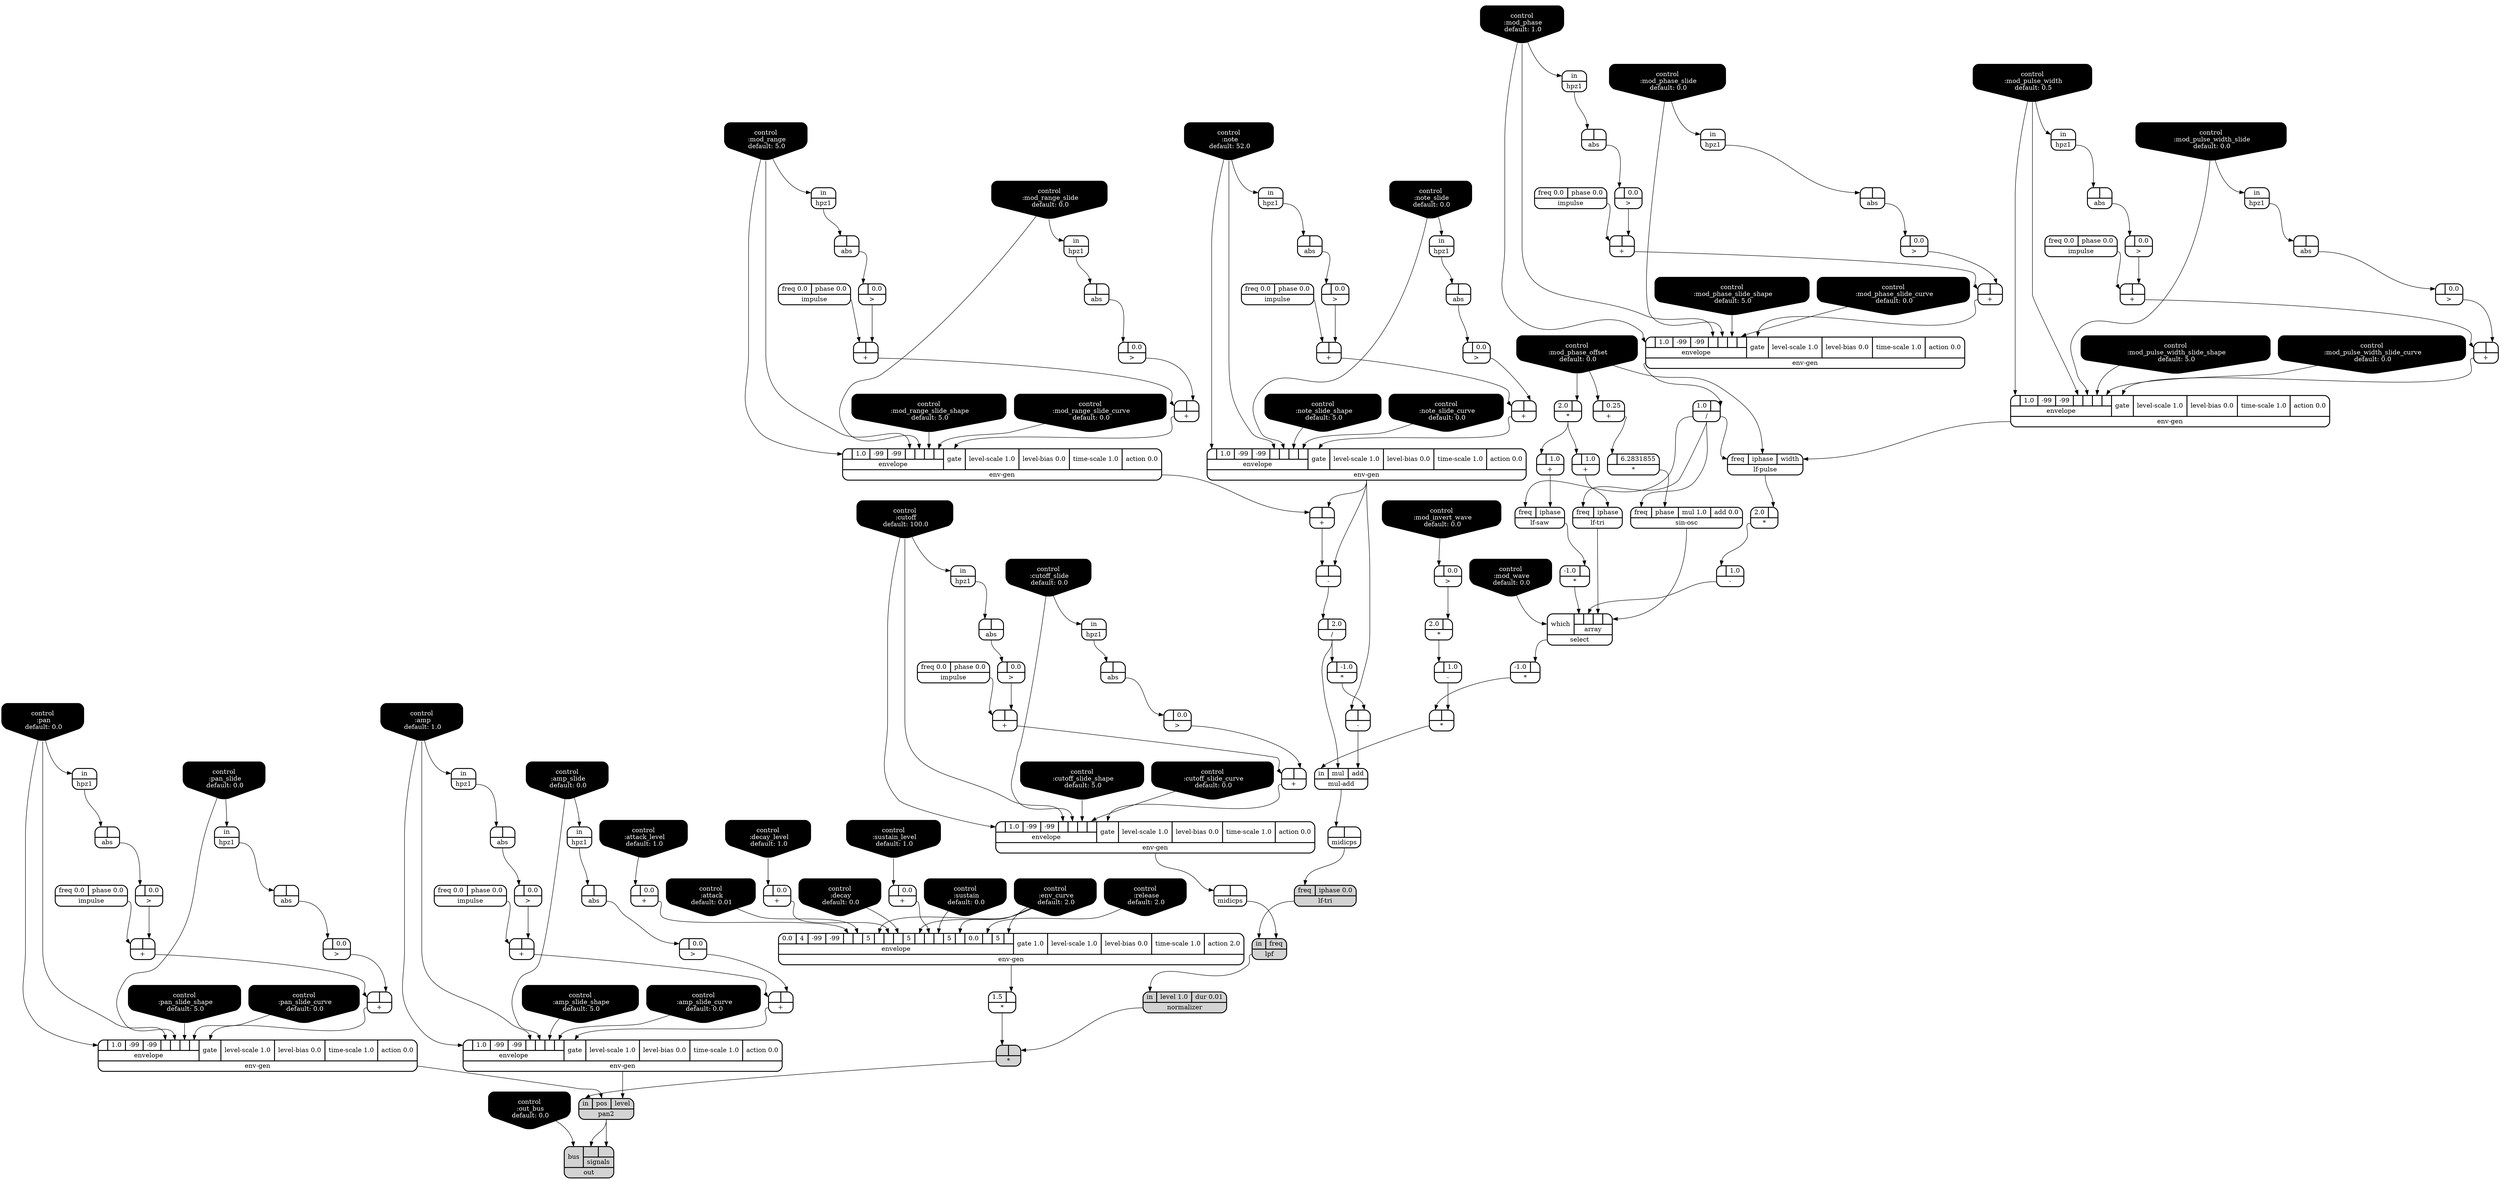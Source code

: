 digraph synthdef {
51 [label = "{{ <a> 2.0|<b> } |<__UG_NAME__>* }" style="bold, rounded" shape=record rankdir=LR];
54 [label = "{{ <a> -1.0|<b> } |<__UG_NAME__>* }" style="bold, rounded" shape=record rankdir=LR];
66 [label = "{{ <a> 2.0|<b> } |<__UG_NAME__>* }" style="bold, rounded" shape=record rankdir=LR];
71 [label = "{{ <a> |<b> 6.2831855} |<__UG_NAME__>* }" style="bold, rounded" shape=record rankdir=LR];
74 [label = "{{ <a> -1.0|<b> } |<__UG_NAME__>* }" style="bold, rounded" shape=record rankdir=LR];
76 [label = "{{ <a> 2.0|<b> } |<__UG_NAME__>* }" style="bold, rounded" shape=record rankdir=LR];
78 [label = "{{ <a> |<b> } |<__UG_NAME__>* }" style="bold, rounded" shape=record rankdir=LR];
102 [label = "{{ <a> |<b> -1.0} |<__UG_NAME__>* }" style="bold, rounded" shape=record rankdir=LR];
138 [label = "{{ <a> 1.5|<b> } |<__UG_NAME__>* }" style="bold, rounded" shape=record rankdir=LR];
140 [label = "{{ <a> |<b> } |<__UG_NAME__>* }" style="filled, bold, rounded"  shape=record rankdir=LR];
45 [label = "{{ <a> |<b> } |<__UG_NAME__>+ }" style="bold, rounded" shape=record rankdir=LR];
48 [label = "{{ <a> |<b> } |<__UG_NAME__>+ }" style="bold, rounded" shape=record rankdir=LR];
52 [label = "{{ <a> |<b> 1.0} |<__UG_NAME__>+ }" style="bold, rounded" shape=record rankdir=LR];
59 [label = "{{ <a> |<b> } |<__UG_NAME__>+ }" style="bold, rounded" shape=record rankdir=LR];
63 [label = "{{ <a> |<b> } |<__UG_NAME__>+ }" style="bold, rounded" shape=record rankdir=LR];
68 [label = "{{ <a> |<b> 1.0} |<__UG_NAME__>+ }" style="bold, rounded" shape=record rankdir=LR];
70 [label = "{{ <a> |<b> 0.25} |<__UG_NAME__>+ }" style="bold, rounded" shape=record rankdir=LR];
83 [label = "{{ <a> |<b> } |<__UG_NAME__>+ }" style="bold, rounded" shape=record rankdir=LR];
87 [label = "{{ <a> |<b> } |<__UG_NAME__>+ }" style="bold, rounded" shape=record rankdir=LR];
93 [label = "{{ <a> |<b> } |<__UG_NAME__>+ }" style="bold, rounded" shape=record rankdir=LR];
97 [label = "{{ <a> |<b> } |<__UG_NAME__>+ }" style="bold, rounded" shape=record rankdir=LR];
99 [label = "{{ <a> |<b> } |<__UG_NAME__>+ }" style="bold, rounded" shape=record rankdir=LR];
111 [label = "{{ <a> |<b> } |<__UG_NAME__>+ }" style="bold, rounded" shape=record rankdir=LR];
115 [label = "{{ <a> |<b> } |<__UG_NAME__>+ }" style="bold, rounded" shape=record rankdir=LR];
124 [label = "{{ <a> |<b> } |<__UG_NAME__>+ }" style="bold, rounded" shape=record rankdir=LR];
127 [label = "{{ <a> |<b> } |<__UG_NAME__>+ }" style="bold, rounded" shape=record rankdir=LR];
134 [label = "{{ <a> |<b> 0.0} |<__UG_NAME__>+ }" style="bold, rounded" shape=record rankdir=LR];
135 [label = "{{ <a> |<b> 0.0} |<__UG_NAME__>+ }" style="bold, rounded" shape=record rankdir=LR];
136 [label = "{{ <a> |<b> 0.0} |<__UG_NAME__>+ }" style="bold, rounded" shape=record rankdir=LR];
143 [label = "{{ <a> |<b> } |<__UG_NAME__>+ }" style="bold, rounded" shape=record rankdir=LR];
144 [label = "{{ <a> |<b> } |<__UG_NAME__>+ }" style="bold, rounded" shape=record rankdir=LR];
67 [label = "{{ <a> |<b> 1.0} |<__UG_NAME__>- }" style="bold, rounded" shape=record rankdir=LR];
77 [label = "{{ <a> |<b> 1.0} |<__UG_NAME__>- }" style="bold, rounded" shape=record rankdir=LR];
100 [label = "{{ <a> |<b> } |<__UG_NAME__>- }" style="bold, rounded" shape=record rankdir=LR];
103 [label = "{{ <a> |<b> } |<__UG_NAME__>- }" style="bold, rounded" shape=record rankdir=LR];
50 [label = "{{ <a> 1.0|<b> } |<__UG_NAME__>/ }" style="bold, rounded" shape=record rankdir=LR];
101 [label = "{{ <a> |<b> 2.0} |<__UG_NAME__>/ }" style="bold, rounded" shape=record rankdir=LR];
44 [label = "{{ <a> |<b> 0.0} |<__UG_NAME__>\> }" style="bold, rounded" shape=record rankdir=LR];
47 [label = "{{ <a> |<b> 0.0} |<__UG_NAME__>\> }" style="bold, rounded" shape=record rankdir=LR];
58 [label = "{{ <a> |<b> 0.0} |<__UG_NAME__>\> }" style="bold, rounded" shape=record rankdir=LR];
62 [label = "{{ <a> |<b> 0.0} |<__UG_NAME__>\> }" style="bold, rounded" shape=record rankdir=LR];
75 [label = "{{ <a> |<b> 0.0} |<__UG_NAME__>\> }" style="bold, rounded" shape=record rankdir=LR];
82 [label = "{{ <a> |<b> 0.0} |<__UG_NAME__>\> }" style="bold, rounded" shape=record rankdir=LR];
86 [label = "{{ <a> |<b> 0.0} |<__UG_NAME__>\> }" style="bold, rounded" shape=record rankdir=LR];
92 [label = "{{ <a> |<b> 0.0} |<__UG_NAME__>\> }" style="bold, rounded" shape=record rankdir=LR];
96 [label = "{{ <a> |<b> 0.0} |<__UG_NAME__>\> }" style="bold, rounded" shape=record rankdir=LR];
110 [label = "{{ <a> |<b> 0.0} |<__UG_NAME__>\> }" style="bold, rounded" shape=record rankdir=LR];
114 [label = "{{ <a> |<b> 0.0} |<__UG_NAME__>\> }" style="bold, rounded" shape=record rankdir=LR];
123 [label = "{{ <a> |<b> 0.0} |<__UG_NAME__>\> }" style="bold, rounded" shape=record rankdir=LR];
126 [label = "{{ <a> |<b> 0.0} |<__UG_NAME__>\> }" style="bold, rounded" shape=record rankdir=LR];
133 [label = "{{ <a> |<b> 0.0} |<__UG_NAME__>\> }" style="bold, rounded" shape=record rankdir=LR];
142 [label = "{{ <a> |<b> 0.0} |<__UG_NAME__>\> }" style="bold, rounded" shape=record rankdir=LR];
43 [label = "{{ <a> |<b> } |<__UG_NAME__>abs }" style="bold, rounded" shape=record rankdir=LR];
46 [label = "{{ <a> |<b> } |<__UG_NAME__>abs }" style="bold, rounded" shape=record rankdir=LR];
57 [label = "{{ <a> |<b> } |<__UG_NAME__>abs }" style="bold, rounded" shape=record rankdir=LR];
61 [label = "{{ <a> |<b> } |<__UG_NAME__>abs }" style="bold, rounded" shape=record rankdir=LR];
81 [label = "{{ <a> |<b> } |<__UG_NAME__>abs }" style="bold, rounded" shape=record rankdir=LR];
85 [label = "{{ <a> |<b> } |<__UG_NAME__>abs }" style="bold, rounded" shape=record rankdir=LR];
91 [label = "{{ <a> |<b> } |<__UG_NAME__>abs }" style="bold, rounded" shape=record rankdir=LR];
95 [label = "{{ <a> |<b> } |<__UG_NAME__>abs }" style="bold, rounded" shape=record rankdir=LR];
109 [label = "{{ <a> |<b> } |<__UG_NAME__>abs }" style="bold, rounded" shape=record rankdir=LR];
113 [label = "{{ <a> |<b> } |<__UG_NAME__>abs }" style="bold, rounded" shape=record rankdir=LR];
122 [label = "{{ <a> |<b> } |<__UG_NAME__>abs }" style="bold, rounded" shape=record rankdir=LR];
125 [label = "{{ <a> |<b> } |<__UG_NAME__>abs }" style="bold, rounded" shape=record rankdir=LR];
130 [label = "{{ <a> |<b> } |<__UG_NAME__>abs }" style="bold, rounded" shape=record rankdir=LR];
132 [label = "{{ <a> |<b> } |<__UG_NAME__>abs }" style="bold, rounded" shape=record rankdir=LR];
0 [label = "control
 :note
 default: 52.0" shape=invhouse style="rounded, filled, bold" fillcolor=black fontcolor=white ]; 
1 [label = "control
 :note_slide
 default: 0.0" shape=invhouse style="rounded, filled, bold" fillcolor=black fontcolor=white ]; 
2 [label = "control
 :note_slide_shape
 default: 5.0" shape=invhouse style="rounded, filled, bold" fillcolor=black fontcolor=white ]; 
3 [label = "control
 :note_slide_curve
 default: 0.0" shape=invhouse style="rounded, filled, bold" fillcolor=black fontcolor=white ]; 
4 [label = "control
 :amp
 default: 1.0" shape=invhouse style="rounded, filled, bold" fillcolor=black fontcolor=white ]; 
5 [label = "control
 :amp_slide
 default: 0.0" shape=invhouse style="rounded, filled, bold" fillcolor=black fontcolor=white ]; 
6 [label = "control
 :amp_slide_shape
 default: 5.0" shape=invhouse style="rounded, filled, bold" fillcolor=black fontcolor=white ]; 
7 [label = "control
 :amp_slide_curve
 default: 0.0" shape=invhouse style="rounded, filled, bold" fillcolor=black fontcolor=white ]; 
8 [label = "control
 :pan
 default: 0.0" shape=invhouse style="rounded, filled, bold" fillcolor=black fontcolor=white ]; 
9 [label = "control
 :pan_slide
 default: 0.0" shape=invhouse style="rounded, filled, bold" fillcolor=black fontcolor=white ]; 
10 [label = "control
 :pan_slide_shape
 default: 5.0" shape=invhouse style="rounded, filled, bold" fillcolor=black fontcolor=white ]; 
11 [label = "control
 :pan_slide_curve
 default: 0.0" shape=invhouse style="rounded, filled, bold" fillcolor=black fontcolor=white ]; 
12 [label = "control
 :attack
 default: 0.01" shape=invhouse style="rounded, filled, bold" fillcolor=black fontcolor=white ]; 
13 [label = "control
 :decay
 default: 0.0" shape=invhouse style="rounded, filled, bold" fillcolor=black fontcolor=white ]; 
14 [label = "control
 :sustain
 default: 0.0" shape=invhouse style="rounded, filled, bold" fillcolor=black fontcolor=white ]; 
15 [label = "control
 :release
 default: 2.0" shape=invhouse style="rounded, filled, bold" fillcolor=black fontcolor=white ]; 
16 [label = "control
 :attack_level
 default: 1.0" shape=invhouse style="rounded, filled, bold" fillcolor=black fontcolor=white ]; 
17 [label = "control
 :decay_level
 default: 1.0" shape=invhouse style="rounded, filled, bold" fillcolor=black fontcolor=white ]; 
18 [label = "control
 :sustain_level
 default: 1.0" shape=invhouse style="rounded, filled, bold" fillcolor=black fontcolor=white ]; 
19 [label = "control
 :env_curve
 default: 2.0" shape=invhouse style="rounded, filled, bold" fillcolor=black fontcolor=white ]; 
20 [label = "control
 :cutoff
 default: 100.0" shape=invhouse style="rounded, filled, bold" fillcolor=black fontcolor=white ]; 
21 [label = "control
 :cutoff_slide
 default: 0.0" shape=invhouse style="rounded, filled, bold" fillcolor=black fontcolor=white ]; 
22 [label = "control
 :cutoff_slide_shape
 default: 5.0" shape=invhouse style="rounded, filled, bold" fillcolor=black fontcolor=white ]; 
23 [label = "control
 :cutoff_slide_curve
 default: 0.0" shape=invhouse style="rounded, filled, bold" fillcolor=black fontcolor=white ]; 
24 [label = "control
 :mod_phase
 default: 1.0" shape=invhouse style="rounded, filled, bold" fillcolor=black fontcolor=white ]; 
25 [label = "control
 :mod_phase_slide
 default: 0.0" shape=invhouse style="rounded, filled, bold" fillcolor=black fontcolor=white ]; 
26 [label = "control
 :mod_phase_slide_shape
 default: 5.0" shape=invhouse style="rounded, filled, bold" fillcolor=black fontcolor=white ]; 
27 [label = "control
 :mod_phase_slide_curve
 default: 0.0" shape=invhouse style="rounded, filled, bold" fillcolor=black fontcolor=white ]; 
28 [label = "control
 :mod_range
 default: 5.0" shape=invhouse style="rounded, filled, bold" fillcolor=black fontcolor=white ]; 
29 [label = "control
 :mod_range_slide
 default: 0.0" shape=invhouse style="rounded, filled, bold" fillcolor=black fontcolor=white ]; 
30 [label = "control
 :mod_range_slide_shape
 default: 5.0" shape=invhouse style="rounded, filled, bold" fillcolor=black fontcolor=white ]; 
31 [label = "control
 :mod_range_slide_curve
 default: 0.0" shape=invhouse style="rounded, filled, bold" fillcolor=black fontcolor=white ]; 
32 [label = "control
 :mod_pulse_width
 default: 0.5" shape=invhouse style="rounded, filled, bold" fillcolor=black fontcolor=white ]; 
33 [label = "control
 :mod_pulse_width_slide
 default: 0.0" shape=invhouse style="rounded, filled, bold" fillcolor=black fontcolor=white ]; 
34 [label = "control
 :mod_pulse_width_slide_shape
 default: 5.0" shape=invhouse style="rounded, filled, bold" fillcolor=black fontcolor=white ]; 
35 [label = "control
 :mod_pulse_width_slide_curve
 default: 0.0" shape=invhouse style="rounded, filled, bold" fillcolor=black fontcolor=white ]; 
36 [label = "control
 :mod_phase_offset
 default: 0.0" shape=invhouse style="rounded, filled, bold" fillcolor=black fontcolor=white ]; 
37 [label = "control
 :mod_wave
 default: 0.0" shape=invhouse style="rounded, filled, bold" fillcolor=black fontcolor=white ]; 
38 [label = "control
 :mod_invert_wave
 default: 0.0" shape=invhouse style="rounded, filled, bold" fillcolor=black fontcolor=white ]; 
39 [label = "control
 :out_bus
 default: 0.0" shape=invhouse style="rounded, filled, bold" fillcolor=black fontcolor=white ]; 
49 [label = "{{ {{<envelope___control___0>|1.0|-99|-99|<envelope___control___4>|<envelope___control___5>|<envelope___control___6>|<envelope___control___7>}|envelope}|<gate> gate|<level____scale> level-scale 1.0|<level____bias> level-bias 0.0|<time____scale> time-scale 1.0|<action> action 0.0} |<__UG_NAME__>env-gen }" style="bold, rounded" shape=record rankdir=LR];
64 [label = "{{ {{<envelope___control___0>|1.0|-99|-99|<envelope___control___4>|<envelope___control___5>|<envelope___control___6>|<envelope___control___7>}|envelope}|<gate> gate|<level____scale> level-scale 1.0|<level____bias> level-bias 0.0|<time____scale> time-scale 1.0|<action> action 0.0} |<__UG_NAME__>env-gen }" style="bold, rounded" shape=record rankdir=LR];
88 [label = "{{ {{<envelope___control___0>|1.0|-99|-99|<envelope___control___4>|<envelope___control___5>|<envelope___control___6>|<envelope___control___7>}|envelope}|<gate> gate|<level____scale> level-scale 1.0|<level____bias> level-bias 0.0|<time____scale> time-scale 1.0|<action> action 0.0} |<__UG_NAME__>env-gen }" style="bold, rounded" shape=record rankdir=LR];
98 [label = "{{ {{<envelope___control___0>|1.0|-99|-99|<envelope___control___4>|<envelope___control___5>|<envelope___control___6>|<envelope___control___7>}|envelope}|<gate> gate|<level____scale> level-scale 1.0|<level____bias> level-bias 0.0|<time____scale> time-scale 1.0|<action> action 0.0} |<__UG_NAME__>env-gen }" style="bold, rounded" shape=record rankdir=LR];
116 [label = "{{ {{<envelope___control___0>|1.0|-99|-99|<envelope___control___4>|<envelope___control___5>|<envelope___control___6>|<envelope___control___7>}|envelope}|<gate> gate|<level____scale> level-scale 1.0|<level____bias> level-bias 0.0|<time____scale> time-scale 1.0|<action> action 0.0} |<__UG_NAME__>env-gen }" style="bold, rounded" shape=record rankdir=LR];
137 [label = "{{ {{0.0|4|-99|-99|<envelope___binary____op____u____gen___4>|<envelope___control___5>|5|<envelope___control___7>|<envelope___binary____op____u____gen___8>|<envelope___control___9>|5|<envelope___control___11>|<envelope___binary____op____u____gen___12>|<envelope___control___13>|5|<envelope___control___15>|0.0|<envelope___control___17>|5|<envelope___control___19>}|envelope}|<gate> gate 1.0|<level____scale> level-scale 1.0|<level____bias> level-bias 0.0|<time____scale> time-scale 1.0|<action> action 2.0} |<__UG_NAME__>env-gen }" style="bold, rounded" shape=record rankdir=LR];
141 [label = "{{ {{<envelope___control___0>|1.0|-99|-99|<envelope___control___4>|<envelope___control___5>|<envelope___control___6>|<envelope___control___7>}|envelope}|<gate> gate|<level____scale> level-scale 1.0|<level____bias> level-bias 0.0|<time____scale> time-scale 1.0|<action> action 0.0} |<__UG_NAME__>env-gen }" style="bold, rounded" shape=record rankdir=LR];
145 [label = "{{ {{<envelope___control___0>|1.0|-99|-99|<envelope___control___4>|<envelope___control___5>|<envelope___control___6>|<envelope___control___7>}|envelope}|<gate> gate|<level____scale> level-scale 1.0|<level____bias> level-bias 0.0|<time____scale> time-scale 1.0|<action> action 0.0} |<__UG_NAME__>env-gen }" style="bold, rounded" shape=record rankdir=LR];
40 [label = "{{ <in> in} |<__UG_NAME__>hpz1 }" style="bold, rounded" shape=record rankdir=LR];
42 [label = "{{ <in> in} |<__UG_NAME__>hpz1 }" style="bold, rounded" shape=record rankdir=LR];
56 [label = "{{ <in> in} |<__UG_NAME__>hpz1 }" style="bold, rounded" shape=record rankdir=LR];
60 [label = "{{ <in> in} |<__UG_NAME__>hpz1 }" style="bold, rounded" shape=record rankdir=LR];
80 [label = "{{ <in> in} |<__UG_NAME__>hpz1 }" style="bold, rounded" shape=record rankdir=LR];
84 [label = "{{ <in> in} |<__UG_NAME__>hpz1 }" style="bold, rounded" shape=record rankdir=LR];
90 [label = "{{ <in> in} |<__UG_NAME__>hpz1 }" style="bold, rounded" shape=record rankdir=LR];
94 [label = "{{ <in> in} |<__UG_NAME__>hpz1 }" style="bold, rounded" shape=record rankdir=LR];
108 [label = "{{ <in> in} |<__UG_NAME__>hpz1 }" style="bold, rounded" shape=record rankdir=LR];
112 [label = "{{ <in> in} |<__UG_NAME__>hpz1 }" style="bold, rounded" shape=record rankdir=LR];
119 [label = "{{ <in> in} |<__UG_NAME__>hpz1 }" style="bold, rounded" shape=record rankdir=LR];
121 [label = "{{ <in> in} |<__UG_NAME__>hpz1 }" style="bold, rounded" shape=record rankdir=LR];
129 [label = "{{ <in> in} |<__UG_NAME__>hpz1 }" style="bold, rounded" shape=record rankdir=LR];
131 [label = "{{ <in> in} |<__UG_NAME__>hpz1 }" style="bold, rounded" shape=record rankdir=LR];
41 [label = "{{ <freq> freq 0.0|<phase> phase 0.0} |<__UG_NAME__>impulse }" style="bold, rounded" shape=record rankdir=LR];
55 [label = "{{ <freq> freq 0.0|<phase> phase 0.0} |<__UG_NAME__>impulse }" style="bold, rounded" shape=record rankdir=LR];
79 [label = "{{ <freq> freq 0.0|<phase> phase 0.0} |<__UG_NAME__>impulse }" style="bold, rounded" shape=record rankdir=LR];
89 [label = "{{ <freq> freq 0.0|<phase> phase 0.0} |<__UG_NAME__>impulse }" style="bold, rounded" shape=record rankdir=LR];
107 [label = "{{ <freq> freq 0.0|<phase> phase 0.0} |<__UG_NAME__>impulse }" style="bold, rounded" shape=record rankdir=LR];
120 [label = "{{ <freq> freq 0.0|<phase> phase 0.0} |<__UG_NAME__>impulse }" style="bold, rounded" shape=record rankdir=LR];
128 [label = "{{ <freq> freq 0.0|<phase> phase 0.0} |<__UG_NAME__>impulse }" style="bold, rounded" shape=record rankdir=LR];
65 [label = "{{ <freq> freq|<iphase> iphase|<width> width} |<__UG_NAME__>lf-pulse }" style="bold, rounded" shape=record rankdir=LR];
53 [label = "{{ <freq> freq|<iphase> iphase} |<__UG_NAME__>lf-saw }" style="bold, rounded" shape=record rankdir=LR];
69 [label = "{{ <freq> freq|<iphase> iphase} |<__UG_NAME__>lf-tri }" style="bold, rounded" shape=record rankdir=LR];
106 [label = "{{ <freq> freq|<iphase> iphase 0.0} |<__UG_NAME__>lf-tri }" style="filled, bold, rounded"  shape=record rankdir=LR];
118 [label = "{{ <in> in|<freq> freq} |<__UG_NAME__>lpf }" style="filled, bold, rounded"  shape=record rankdir=LR];
105 [label = "{{ <a> |<b> } |<__UG_NAME__>midicps }" style="bold, rounded" shape=record rankdir=LR];
117 [label = "{{ <a> |<b> } |<__UG_NAME__>midicps }" style="bold, rounded" shape=record rankdir=LR];
104 [label = "{{ <in> in|<mul> mul|<add> add} |<__UG_NAME__>mul-add }" style="bold, rounded" shape=record rankdir=LR];
139 [label = "{{ <in> in|<level> level 1.0|<dur> dur 0.01} |<__UG_NAME__>normalizer }" style="filled, bold, rounded"  shape=record rankdir=LR];
147 [label = "{{ <bus> bus|{{<signals___pan2___0>|<signals___pan2___1>}|signals}} |<__UG_NAME__>out }" style="filled, bold, rounded"  shape=record rankdir=LR];
146 [label = "{{ <in> in|<pos> pos|<level> level} |<__UG_NAME__>pan2 }" style="filled, bold, rounded"  shape=record rankdir=LR];
73 [label = "{{ <which> which|{{<array___binary____op____u____gen___0>|<array___binary____op____u____gen___1>|<array___lf____tri___2>|<array___sin____osc___3>}|array}} |<__UG_NAME__>select }" style="bold, rounded" shape=record rankdir=LR];
72 [label = "{{ <freq> freq|<phase> phase|<mul> mul 1.0|<add> add 0.0} |<__UG_NAME__>sin-osc }" style="bold, rounded" shape=record rankdir=LR];

36:__UG_NAME__ -> 51:b ;
53:__UG_NAME__ -> 54:b ;
65:__UG_NAME__ -> 66:b ;
70:__UG_NAME__ -> 71:a ;
73:__UG_NAME__ -> 74:b ;
75:__UG_NAME__ -> 76:b ;
77:__UG_NAME__ -> 78:b ;
74:__UG_NAME__ -> 78:a ;
101:__UG_NAME__ -> 102:a ;
137:__UG_NAME__ -> 138:b ;
139:__UG_NAME__ -> 140:b ;
138:__UG_NAME__ -> 140:a ;
44:__UG_NAME__ -> 45:b ;
41:__UG_NAME__ -> 45:a ;
47:__UG_NAME__ -> 48:b ;
45:__UG_NAME__ -> 48:a ;
51:__UG_NAME__ -> 52:a ;
58:__UG_NAME__ -> 59:b ;
55:__UG_NAME__ -> 59:a ;
62:__UG_NAME__ -> 63:b ;
59:__UG_NAME__ -> 63:a ;
51:__UG_NAME__ -> 68:a ;
36:__UG_NAME__ -> 70:a ;
82:__UG_NAME__ -> 83:b ;
79:__UG_NAME__ -> 83:a ;
86:__UG_NAME__ -> 87:b ;
83:__UG_NAME__ -> 87:a ;
92:__UG_NAME__ -> 93:b ;
89:__UG_NAME__ -> 93:a ;
96:__UG_NAME__ -> 97:b ;
93:__UG_NAME__ -> 97:a ;
98:__UG_NAME__ -> 99:b ;
88:__UG_NAME__ -> 99:a ;
110:__UG_NAME__ -> 111:b ;
107:__UG_NAME__ -> 111:a ;
114:__UG_NAME__ -> 115:b ;
111:__UG_NAME__ -> 115:a ;
123:__UG_NAME__ -> 124:b ;
120:__UG_NAME__ -> 124:a ;
126:__UG_NAME__ -> 127:b ;
124:__UG_NAME__ -> 127:a ;
16:__UG_NAME__ -> 134:a ;
17:__UG_NAME__ -> 135:a ;
18:__UG_NAME__ -> 136:a ;
142:__UG_NAME__ -> 143:b ;
128:__UG_NAME__ -> 143:a ;
133:__UG_NAME__ -> 144:b ;
143:__UG_NAME__ -> 144:a ;
66:__UG_NAME__ -> 67:a ;
76:__UG_NAME__ -> 77:a ;
98:__UG_NAME__ -> 100:b ;
99:__UG_NAME__ -> 100:a ;
102:__UG_NAME__ -> 103:b ;
98:__UG_NAME__ -> 103:a ;
49:__UG_NAME__ -> 50:b ;
100:__UG_NAME__ -> 101:a ;
43:__UG_NAME__ -> 44:a ;
46:__UG_NAME__ -> 47:a ;
57:__UG_NAME__ -> 58:a ;
61:__UG_NAME__ -> 62:a ;
38:__UG_NAME__ -> 75:a ;
81:__UG_NAME__ -> 82:a ;
85:__UG_NAME__ -> 86:a ;
91:__UG_NAME__ -> 92:a ;
95:__UG_NAME__ -> 96:a ;
109:__UG_NAME__ -> 110:a ;
113:__UG_NAME__ -> 114:a ;
122:__UG_NAME__ -> 123:a ;
125:__UG_NAME__ -> 126:a ;
132:__UG_NAME__ -> 133:a ;
130:__UG_NAME__ -> 142:a ;
42:__UG_NAME__ -> 43:a ;
40:__UG_NAME__ -> 46:a ;
56:__UG_NAME__ -> 57:a ;
60:__UG_NAME__ -> 61:a ;
80:__UG_NAME__ -> 81:a ;
84:__UG_NAME__ -> 85:a ;
90:__UG_NAME__ -> 91:a ;
94:__UG_NAME__ -> 95:a ;
108:__UG_NAME__ -> 109:a ;
112:__UG_NAME__ -> 113:a ;
121:__UG_NAME__ -> 122:a ;
119:__UG_NAME__ -> 125:a ;
129:__UG_NAME__ -> 130:a ;
131:__UG_NAME__ -> 132:a ;
48:__UG_NAME__ -> 49:gate ;
24:__UG_NAME__ -> 49:envelope___control___0 ;
24:__UG_NAME__ -> 49:envelope___control___4 ;
25:__UG_NAME__ -> 49:envelope___control___5 ;
26:__UG_NAME__ -> 49:envelope___control___6 ;
27:__UG_NAME__ -> 49:envelope___control___7 ;
63:__UG_NAME__ -> 64:gate ;
32:__UG_NAME__ -> 64:envelope___control___0 ;
32:__UG_NAME__ -> 64:envelope___control___4 ;
33:__UG_NAME__ -> 64:envelope___control___5 ;
34:__UG_NAME__ -> 64:envelope___control___6 ;
35:__UG_NAME__ -> 64:envelope___control___7 ;
87:__UG_NAME__ -> 88:gate ;
28:__UG_NAME__ -> 88:envelope___control___0 ;
28:__UG_NAME__ -> 88:envelope___control___4 ;
29:__UG_NAME__ -> 88:envelope___control___5 ;
30:__UG_NAME__ -> 88:envelope___control___6 ;
31:__UG_NAME__ -> 88:envelope___control___7 ;
97:__UG_NAME__ -> 98:gate ;
0:__UG_NAME__ -> 98:envelope___control___0 ;
0:__UG_NAME__ -> 98:envelope___control___4 ;
1:__UG_NAME__ -> 98:envelope___control___5 ;
2:__UG_NAME__ -> 98:envelope___control___6 ;
3:__UG_NAME__ -> 98:envelope___control___7 ;
115:__UG_NAME__ -> 116:gate ;
20:__UG_NAME__ -> 116:envelope___control___0 ;
20:__UG_NAME__ -> 116:envelope___control___4 ;
21:__UG_NAME__ -> 116:envelope___control___5 ;
22:__UG_NAME__ -> 116:envelope___control___6 ;
23:__UG_NAME__ -> 116:envelope___control___7 ;
134:__UG_NAME__ -> 137:envelope___binary____op____u____gen___4 ;
12:__UG_NAME__ -> 137:envelope___control___5 ;
19:__UG_NAME__ -> 137:envelope___control___7 ;
135:__UG_NAME__ -> 137:envelope___binary____op____u____gen___8 ;
13:__UG_NAME__ -> 137:envelope___control___9 ;
19:__UG_NAME__ -> 137:envelope___control___11 ;
136:__UG_NAME__ -> 137:envelope___binary____op____u____gen___12 ;
14:__UG_NAME__ -> 137:envelope___control___13 ;
19:__UG_NAME__ -> 137:envelope___control___15 ;
15:__UG_NAME__ -> 137:envelope___control___17 ;
19:__UG_NAME__ -> 137:envelope___control___19 ;
127:__UG_NAME__ -> 141:gate ;
8:__UG_NAME__ -> 141:envelope___control___0 ;
8:__UG_NAME__ -> 141:envelope___control___4 ;
9:__UG_NAME__ -> 141:envelope___control___5 ;
10:__UG_NAME__ -> 141:envelope___control___6 ;
11:__UG_NAME__ -> 141:envelope___control___7 ;
144:__UG_NAME__ -> 145:gate ;
4:__UG_NAME__ -> 145:envelope___control___0 ;
4:__UG_NAME__ -> 145:envelope___control___4 ;
5:__UG_NAME__ -> 145:envelope___control___5 ;
6:__UG_NAME__ -> 145:envelope___control___6 ;
7:__UG_NAME__ -> 145:envelope___control___7 ;
25:__UG_NAME__ -> 40:in ;
24:__UG_NAME__ -> 42:in ;
32:__UG_NAME__ -> 56:in ;
33:__UG_NAME__ -> 60:in ;
28:__UG_NAME__ -> 80:in ;
29:__UG_NAME__ -> 84:in ;
0:__UG_NAME__ -> 90:in ;
1:__UG_NAME__ -> 94:in ;
20:__UG_NAME__ -> 108:in ;
21:__UG_NAME__ -> 112:in ;
9:__UG_NAME__ -> 119:in ;
8:__UG_NAME__ -> 121:in ;
4:__UG_NAME__ -> 129:in ;
5:__UG_NAME__ -> 131:in ;
64:__UG_NAME__ -> 65:width ;
36:__UG_NAME__ -> 65:iphase ;
50:__UG_NAME__ -> 65:freq ;
52:__UG_NAME__ -> 53:iphase ;
50:__UG_NAME__ -> 53:freq ;
68:__UG_NAME__ -> 69:iphase ;
50:__UG_NAME__ -> 69:freq ;
105:__UG_NAME__ -> 106:freq ;
117:__UG_NAME__ -> 118:freq ;
106:__UG_NAME__ -> 118:in ;
104:__UG_NAME__ -> 105:a ;
116:__UG_NAME__ -> 117:a ;
103:__UG_NAME__ -> 104:add ;
101:__UG_NAME__ -> 104:mul ;
78:__UG_NAME__ -> 104:in ;
118:__UG_NAME__ -> 139:in ;
146:__UG_NAME__ -> 147:signals___pan2___0 ;
146:__UG_NAME__ -> 147:signals___pan2___1 ;
39:__UG_NAME__ -> 147:bus ;
145:__UG_NAME__ -> 146:level ;
141:__UG_NAME__ -> 146:pos ;
140:__UG_NAME__ -> 146:in ;
54:__UG_NAME__ -> 73:array___binary____op____u____gen___0 ;
67:__UG_NAME__ -> 73:array___binary____op____u____gen___1 ;
69:__UG_NAME__ -> 73:array___lf____tri___2 ;
72:__UG_NAME__ -> 73:array___sin____osc___3 ;
37:__UG_NAME__ -> 73:which ;
71:__UG_NAME__ -> 72:phase ;
50:__UG_NAME__ -> 72:freq ;

}